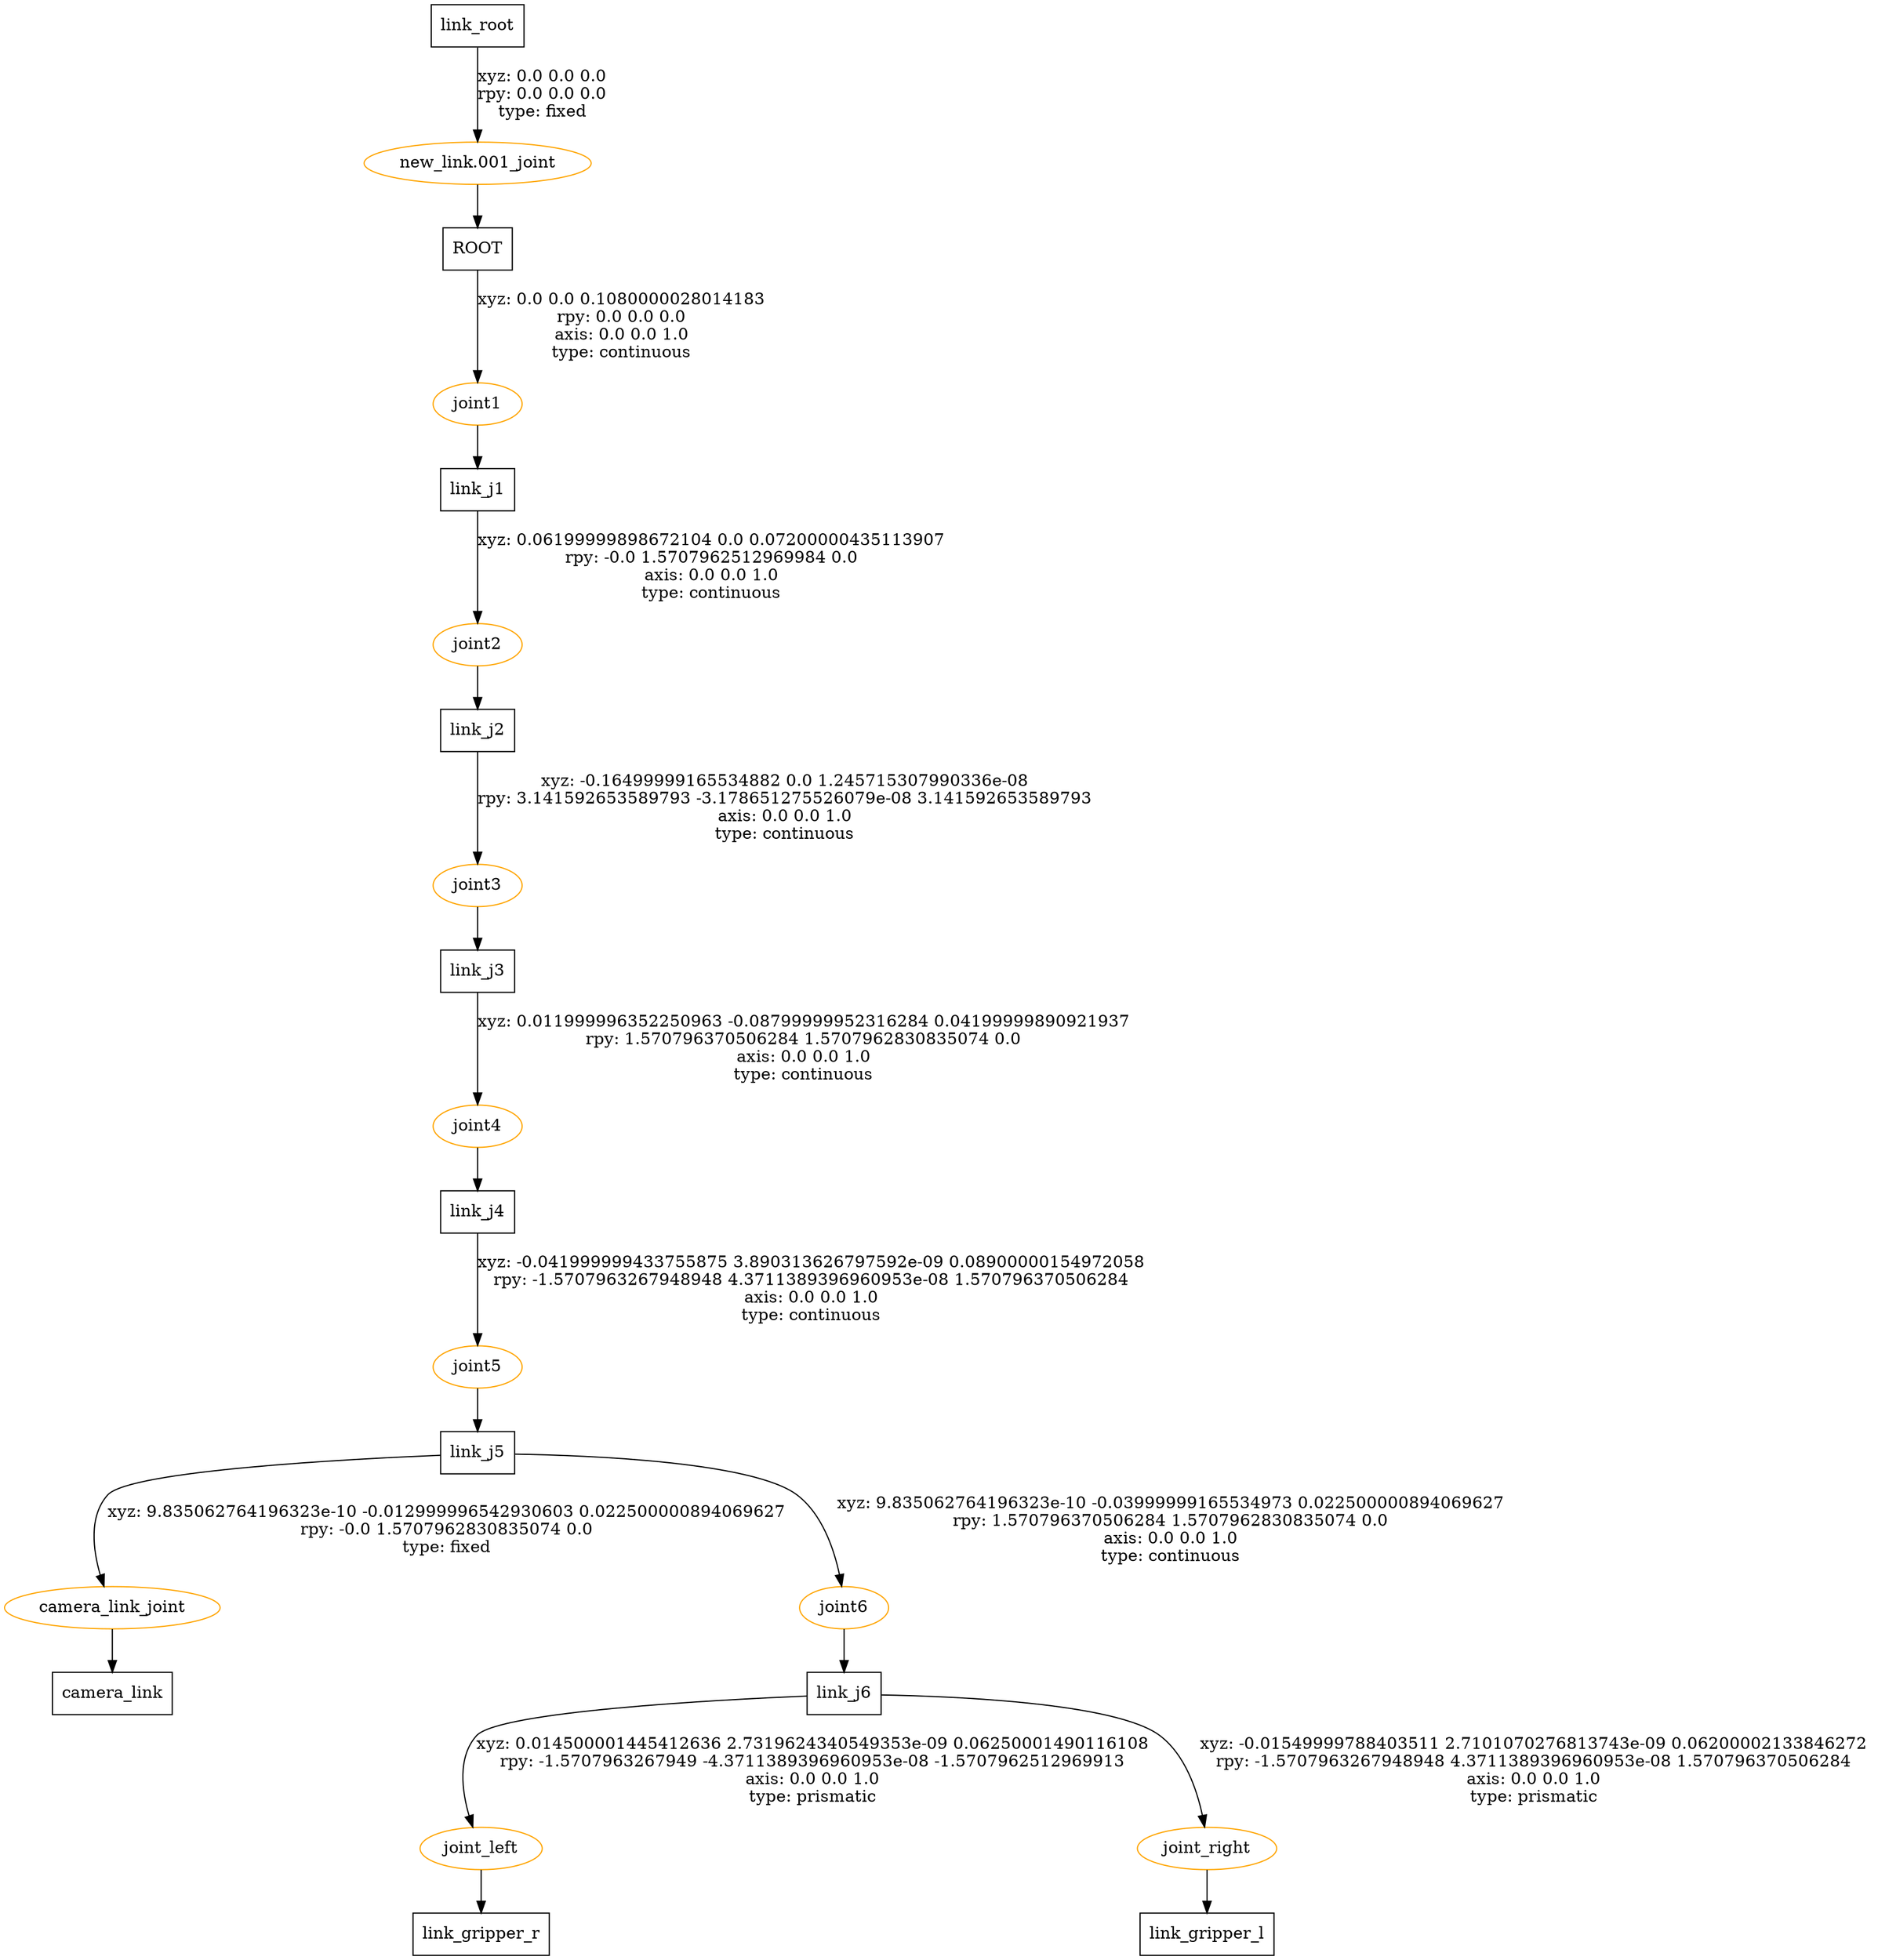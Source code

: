 digraph G {
esep=10;
sep=10;
nodesep=0.5;
node [shape=box];
"link_root" [label="link_root"];
"ROOT" [label="ROOT"];
"link_j1" [label="link_j1"];
"link_j2" [label="link_j2"];
"link_j3" [label="link_j3"];
"link_j4" [label="link_j4"];
"link_j5" [label="link_j5"];
"camera_link" [label="camera_link"];
"link_j6" [label="link_j6"];
"link_gripper_r" [label="link_gripper_r"];
"link_gripper_l" [label="link_gripper_l"];
node [shape=ellipse, color=orange, fontcolor=black];
"link_root" -> "new_link.001_joint" [label="xyz: 0.0 0.0 0.0 \nrpy: 0.0 0.0 0.0 \ntype: fixed "] "new_link.001_joint" -> "ROOT"
"ROOT" -> "joint1" [label="xyz: 0.0 0.0 0.1080000028014183 \nrpy: 0.0 0.0 0.0 \naxis: 0.0 0.0 1.0 \ntype: continuous "] "joint1" -> "link_j1"
"link_j1" -> "joint2" [label="xyz: 0.06199999898672104 0.0 0.07200000435113907 \nrpy: -0.0 1.5707962512969984 0.0 \naxis: 0.0 0.0 1.0 \ntype: continuous "] "joint2" -> "link_j2"
"link_j2" -> "joint3" [label="xyz: -0.16499999165534882 0.0 1.245715307990336e-08 \nrpy: 3.141592653589793 -3.178651275526079e-08 3.141592653589793 \naxis: 0.0 0.0 1.0 \ntype: continuous "] "joint3" -> "link_j3"
"link_j3" -> "joint4" [label="xyz: 0.011999996352250963 -0.08799999952316284 0.04199999890921937 \nrpy: 1.570796370506284 1.5707962830835074 0.0 \naxis: 0.0 0.0 1.0 \ntype: continuous "] "joint4" -> "link_j4"
"link_j4" -> "joint5" [label="xyz: -0.041999999433755875 3.890313626797592e-09 0.08900000154972058 \nrpy: -1.5707963267948948 4.3711389396960953e-08 1.570796370506284 \naxis: 0.0 0.0 1.0 \ntype: continuous "] "joint5" -> "link_j5"
"link_j5" -> "camera_link_joint" [label="xyz: 9.835062764196323e-10 -0.012999996542930603 0.022500000894069627 \nrpy: -0.0 1.5707962830835074 0.0 \ntype: fixed "] "camera_link_joint" -> "camera_link"
"link_j5" -> "joint6" [label="xyz: 9.835062764196323e-10 -0.03999999165534973 0.022500000894069627 \nrpy: 1.570796370506284 1.5707962830835074 0.0 \naxis: 0.0 0.0 1.0 \ntype: continuous "] "joint6" -> "link_j6"
"link_j6" -> "joint_left" [label="xyz: 0.014500001445412636 2.7319624340549353e-09 0.06250001490116108 \nrpy: -1.5707963267949 -4.3711389396960953e-08 -1.5707962512969913 \naxis: 0.0 0.0 1.0 \ntype: prismatic "] "joint_left" -> "link_gripper_r"
"link_j6" -> "joint_right" [label="xyz: -0.01549999788403511 2.7101070276813743e-09 0.06200002133846272 \nrpy: -1.5707963267948948 4.3711389396960953e-08 1.570796370506284 \naxis: 0.0 0.0 1.0 \ntype: prismatic "] "joint_right" -> "link_gripper_l"
}
